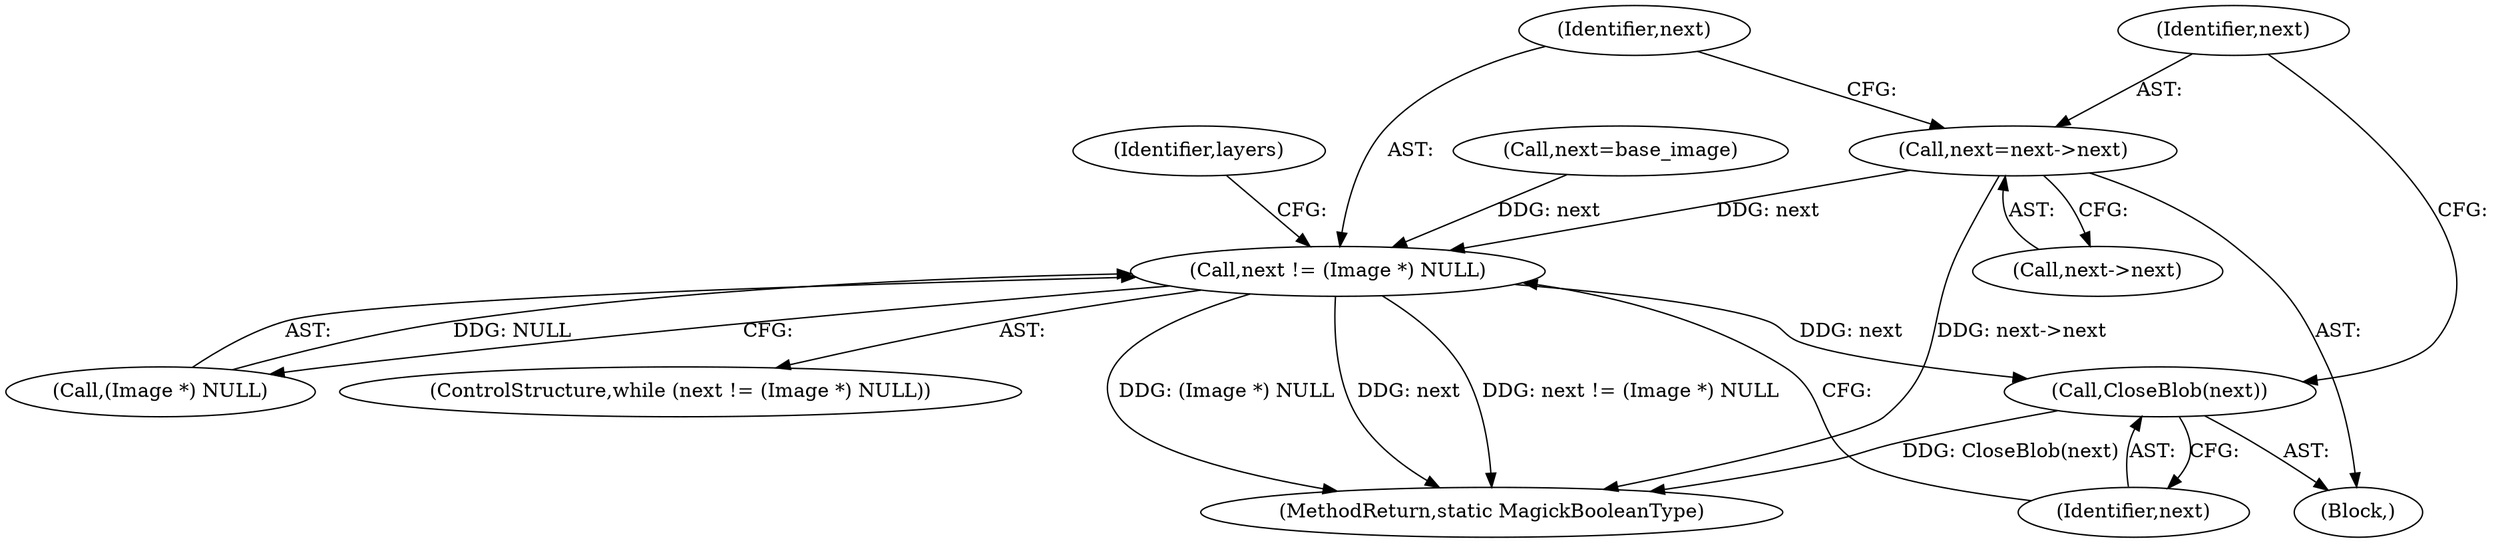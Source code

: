 digraph "0_ImageMagick_256825d4eb33dc301496710d15cf5a7ae924088b@pointer" {
"1000351" [label="(Call,next=next->next)"];
"1000343" [label="(Call,next != (Image *) NULL)"];
"1000349" [label="(Call,CloseBlob(next))"];
"1000353" [label="(Call,next->next)"];
"1000351" [label="(Call,next=next->next)"];
"1000339" [label="(Call,next=base_image)"];
"1000352" [label="(Identifier,next)"];
"1000344" [label="(Identifier,next)"];
"1000345" [label="(Call,(Image *) NULL)"];
"1000348" [label="(Block,)"];
"1000342" [label="(ControlStructure,while (next != (Image *) NULL))"];
"1000370" [label="(MethodReturn,static MagickBooleanType)"];
"1000357" [label="(Identifier,layers)"];
"1000350" [label="(Identifier,next)"];
"1000349" [label="(Call,CloseBlob(next))"];
"1000343" [label="(Call,next != (Image *) NULL)"];
"1000351" -> "1000348"  [label="AST: "];
"1000351" -> "1000353"  [label="CFG: "];
"1000352" -> "1000351"  [label="AST: "];
"1000353" -> "1000351"  [label="AST: "];
"1000344" -> "1000351"  [label="CFG: "];
"1000351" -> "1000370"  [label="DDG: next->next"];
"1000351" -> "1000343"  [label="DDG: next"];
"1000343" -> "1000342"  [label="AST: "];
"1000343" -> "1000345"  [label="CFG: "];
"1000344" -> "1000343"  [label="AST: "];
"1000345" -> "1000343"  [label="AST: "];
"1000350" -> "1000343"  [label="CFG: "];
"1000357" -> "1000343"  [label="CFG: "];
"1000343" -> "1000370"  [label="DDG: next"];
"1000343" -> "1000370"  [label="DDG: next != (Image *) NULL"];
"1000343" -> "1000370"  [label="DDG: (Image *) NULL"];
"1000339" -> "1000343"  [label="DDG: next"];
"1000345" -> "1000343"  [label="DDG: NULL"];
"1000343" -> "1000349"  [label="DDG: next"];
"1000349" -> "1000348"  [label="AST: "];
"1000349" -> "1000350"  [label="CFG: "];
"1000350" -> "1000349"  [label="AST: "];
"1000352" -> "1000349"  [label="CFG: "];
"1000349" -> "1000370"  [label="DDG: CloseBlob(next)"];
}
